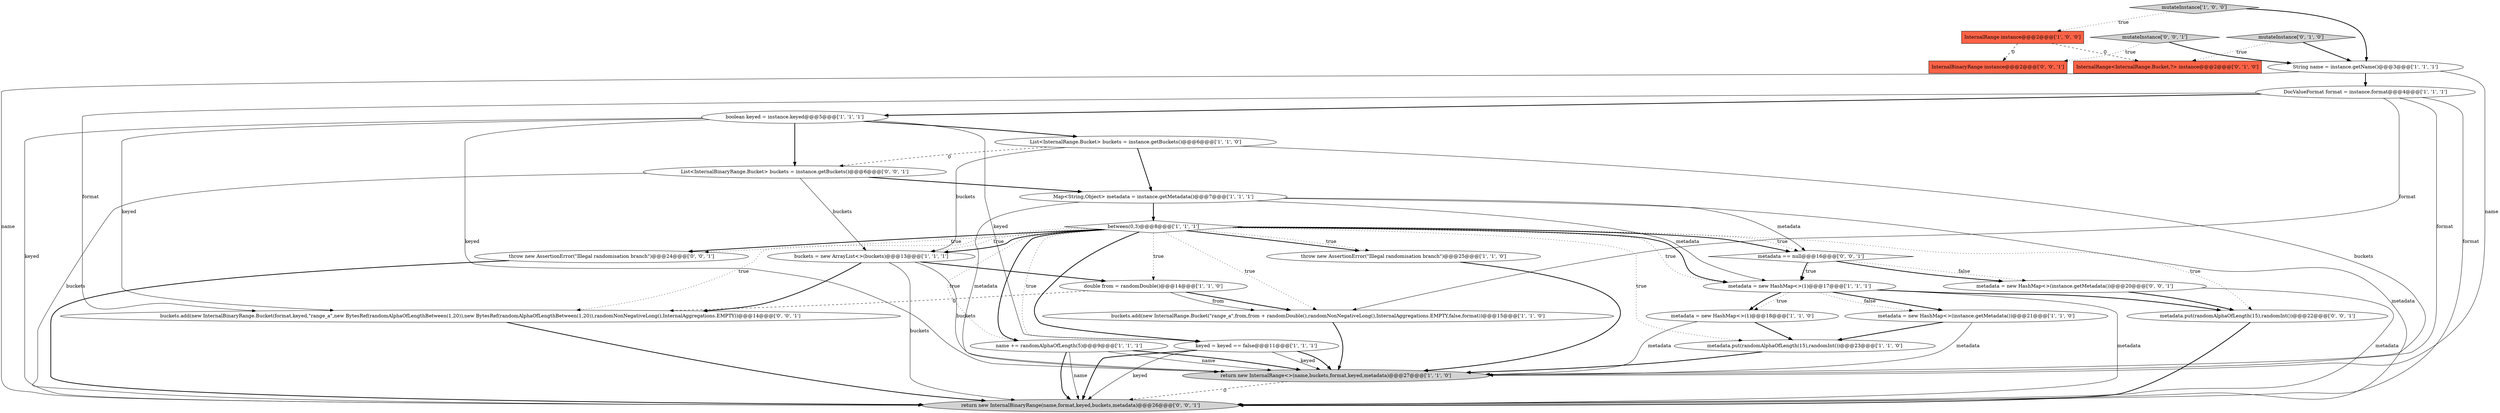 digraph {
27 [style = filled, label = "metadata = new HashMap<>(instance.getMetadata())@@@20@@@['0', '0', '1']", fillcolor = white, shape = ellipse image = "AAA0AAABBB3BBB"];
4 [style = filled, label = "between(0,3)@@@8@@@['1', '1', '1']", fillcolor = white, shape = diamond image = "AAA0AAABBB1BBB"];
5 [style = filled, label = "buckets = new ArrayList<>(buckets)@@@13@@@['1', '1', '1']", fillcolor = white, shape = ellipse image = "AAA0AAABBB1BBB"];
14 [style = filled, label = "Map<String,Object> metadata = instance.getMetadata()@@@7@@@['1', '1', '1']", fillcolor = white, shape = ellipse image = "AAA0AAABBB1BBB"];
1 [style = filled, label = "keyed = keyed == false@@@11@@@['1', '1', '1']", fillcolor = white, shape = ellipse image = "AAA0AAABBB1BBB"];
18 [style = filled, label = "buckets.add(new InternalRange.Bucket(\"range_a\",from,from + randomDouble(),randomNonNegativeLong(),InternalAggregations.EMPTY,false,format))@@@15@@@['1', '1', '0']", fillcolor = white, shape = ellipse image = "AAA0AAABBB1BBB"];
22 [style = filled, label = "buckets.add(new InternalBinaryRange.Bucket(format,keyed,\"range_a\",new BytesRef(randomAlphaOfLengthBetween(1,20)),new BytesRef(randomAlphaOfLengthBetween(1,20)),randomNonNegativeLong(),InternalAggregations.EMPTY))@@@14@@@['0', '0', '1']", fillcolor = white, shape = ellipse image = "AAA0AAABBB3BBB"];
28 [style = filled, label = "metadata == null@@@16@@@['0', '0', '1']", fillcolor = white, shape = diamond image = "AAA0AAABBB3BBB"];
24 [style = filled, label = "InternalBinaryRange instance@@@2@@@['0', '0', '1']", fillcolor = tomato, shape = box image = "AAA0AAABBB3BBB"];
19 [style = filled, label = "InternalRange<InternalRange.Bucket,?> instance@@@2@@@['0', '1', '0']", fillcolor = tomato, shape = box image = "AAA1AAABBB2BBB"];
0 [style = filled, label = "String name = instance.getName()@@@3@@@['1', '1', '1']", fillcolor = white, shape = ellipse image = "AAA0AAABBB1BBB"];
17 [style = filled, label = "mutateInstance['1', '0', '0']", fillcolor = lightgray, shape = diamond image = "AAA0AAABBB1BBB"];
29 [style = filled, label = "throw new AssertionError(\"Illegal randomisation branch\")@@@24@@@['0', '0', '1']", fillcolor = white, shape = ellipse image = "AAA0AAABBB3BBB"];
16 [style = filled, label = "throw new AssertionError(\"Illegal randomisation branch\")@@@25@@@['1', '1', '0']", fillcolor = white, shape = ellipse image = "AAA0AAABBB1BBB"];
12 [style = filled, label = "double from = randomDouble()@@@14@@@['1', '1', '0']", fillcolor = white, shape = ellipse image = "AAA0AAABBB1BBB"];
26 [style = filled, label = "return new InternalBinaryRange(name,format,keyed,buckets,metadata)@@@26@@@['0', '0', '1']", fillcolor = lightgray, shape = ellipse image = "AAA0AAABBB3BBB"];
20 [style = filled, label = "mutateInstance['0', '1', '0']", fillcolor = lightgray, shape = diamond image = "AAA0AAABBB2BBB"];
2 [style = filled, label = "metadata.put(randomAlphaOfLength(15),randomInt())@@@23@@@['1', '1', '0']", fillcolor = white, shape = ellipse image = "AAA0AAABBB1BBB"];
11 [style = filled, label = "metadata = new HashMap<>(1)@@@17@@@['1', '1', '1']", fillcolor = white, shape = ellipse image = "AAA0AAABBB1BBB"];
21 [style = filled, label = "mutateInstance['0', '0', '1']", fillcolor = lightgray, shape = diamond image = "AAA0AAABBB3BBB"];
13 [style = filled, label = "metadata = new HashMap<>(instance.getMetadata())@@@21@@@['1', '1', '0']", fillcolor = white, shape = ellipse image = "AAA0AAABBB1BBB"];
15 [style = filled, label = "metadata = new HashMap<>(1)@@@18@@@['1', '1', '0']", fillcolor = white, shape = ellipse image = "AAA0AAABBB1BBB"];
25 [style = filled, label = "List<InternalBinaryRange.Bucket> buckets = instance.getBuckets()@@@6@@@['0', '0', '1']", fillcolor = white, shape = ellipse image = "AAA0AAABBB3BBB"];
23 [style = filled, label = "metadata.put(randomAlphaOfLength(15),randomInt())@@@22@@@['0', '0', '1']", fillcolor = white, shape = ellipse image = "AAA0AAABBB3BBB"];
10 [style = filled, label = "return new InternalRange<>(name,buckets,format,keyed,metadata)@@@27@@@['1', '1', '0']", fillcolor = lightgray, shape = ellipse image = "AAA0AAABBB1BBB"];
6 [style = filled, label = "List<InternalRange.Bucket> buckets = instance.getBuckets()@@@6@@@['1', '1', '0']", fillcolor = white, shape = ellipse image = "AAA0AAABBB1BBB"];
8 [style = filled, label = "InternalRange instance@@@2@@@['1', '0', '0']", fillcolor = tomato, shape = box image = "AAA1AAABBB1BBB"];
7 [style = filled, label = "name += randomAlphaOfLength(5)@@@9@@@['1', '1', '1']", fillcolor = white, shape = ellipse image = "AAA0AAABBB1BBB"];
9 [style = filled, label = "boolean keyed = instance.keyed@@@5@@@['1', '1', '1']", fillcolor = white, shape = ellipse image = "AAA0AAABBB1BBB"];
3 [style = filled, label = "DocValueFormat format = instance.format@@@4@@@['1', '1', '1']", fillcolor = white, shape = ellipse image = "AAA0AAABBB1BBB"];
28->11 [style = dotted, label="true"];
3->22 [style = solid, label="format"];
14->26 [style = solid, label="metadata"];
4->18 [style = dotted, label="true"];
12->18 [style = solid, label="from"];
15->10 [style = solid, label="metadata"];
4->1 [style = dotted, label="true"];
20->0 [style = bold, label=""];
4->7 [style = dotted, label="true"];
1->10 [style = solid, label="keyed"];
25->14 [style = bold, label=""];
9->6 [style = bold, label=""];
7->26 [style = bold, label=""];
17->8 [style = dotted, label="true"];
21->24 [style = dotted, label="true"];
11->13 [style = bold, label=""];
6->10 [style = solid, label="buckets"];
12->18 [style = bold, label=""];
6->5 [style = solid, label="buckets"];
0->26 [style = solid, label="name"];
14->28 [style = solid, label="metadata"];
11->15 [style = dotted, label="true"];
9->1 [style = solid, label="keyed"];
4->16 [style = bold, label=""];
0->3 [style = bold, label=""];
9->10 [style = solid, label="keyed"];
21->0 [style = bold, label=""];
3->10 [style = solid, label="format"];
3->26 [style = solid, label="format"];
4->23 [style = dotted, label="true"];
7->10 [style = solid, label="name"];
13->10 [style = solid, label="metadata"];
5->26 [style = solid, label="buckets"];
14->11 [style = solid, label="metadata"];
4->28 [style = dotted, label="true"];
29->26 [style = bold, label=""];
3->18 [style = solid, label="format"];
11->26 [style = solid, label="metadata"];
4->22 [style = dotted, label="true"];
25->5 [style = solid, label="buckets"];
5->22 [style = bold, label=""];
4->2 [style = dotted, label="true"];
14->4 [style = bold, label=""];
22->26 [style = bold, label=""];
4->5 [style = dotted, label="true"];
5->10 [style = solid, label="buckets"];
4->11 [style = dotted, label="true"];
4->29 [style = bold, label=""];
2->10 [style = bold, label=""];
4->7 [style = bold, label=""];
4->29 [style = dotted, label="true"];
3->9 [style = bold, label=""];
17->0 [style = bold, label=""];
18->10 [style = bold, label=""];
27->26 [style = solid, label="metadata"];
12->22 [style = dashed, label="0"];
4->1 [style = bold, label=""];
7->26 [style = solid, label="name"];
20->19 [style = dotted, label="true"];
4->12 [style = dotted, label="true"];
4->5 [style = bold, label=""];
11->13 [style = dotted, label="false"];
13->2 [style = bold, label=""];
8->19 [style = dashed, label="0"];
15->2 [style = bold, label=""];
7->10 [style = bold, label=""];
16->10 [style = bold, label=""];
9->26 [style = solid, label="keyed"];
25->26 [style = solid, label="buckets"];
28->11 [style = bold, label=""];
23->26 [style = bold, label=""];
8->24 [style = dashed, label="0"];
1->26 [style = bold, label=""];
4->28 [style = bold, label=""];
11->15 [style = bold, label=""];
1->26 [style = solid, label="keyed"];
6->14 [style = bold, label=""];
9->22 [style = solid, label="keyed"];
10->26 [style = dashed, label="0"];
6->25 [style = dashed, label="0"];
14->10 [style = solid, label="metadata"];
5->12 [style = bold, label=""];
9->25 [style = bold, label=""];
28->27 [style = dotted, label="false"];
0->10 [style = solid, label="name"];
27->23 [style = bold, label=""];
4->16 [style = dotted, label="true"];
28->27 [style = bold, label=""];
4->11 [style = bold, label=""];
1->10 [style = bold, label=""];
11->23 [style = bold, label=""];
}
